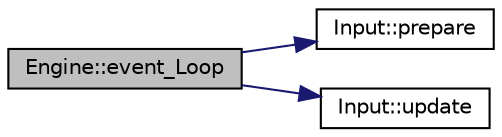 digraph "Engine::event_Loop"
{
  edge [fontname="Helvetica",fontsize="10",labelfontname="Helvetica",labelfontsize="10"];
  node [fontname="Helvetica",fontsize="10",shape=record];
  rankdir="LR";
  Node0 [label="Engine::event_Loop",height=0.2,width=0.4,color="black", fillcolor="grey75", style="filled", fontcolor="black"];
  Node0 -> Node1 [color="midnightblue",fontsize="10",style="solid",fontname="Helvetica"];
  Node1 [label="Input::prepare",height=0.2,width=0.4,color="black", fillcolor="white", style="filled",URL="$namespace_input.html#a54c493c965c2acd755b8469156f086fb"];
  Node0 -> Node2 [color="midnightblue",fontsize="10",style="solid",fontname="Helvetica"];
  Node2 [label="Input::update",height=0.2,width=0.4,color="black", fillcolor="white", style="filled",URL="$namespace_input.html#aa7fe26710dd863d11737bf2f6de4ad05"];
}
